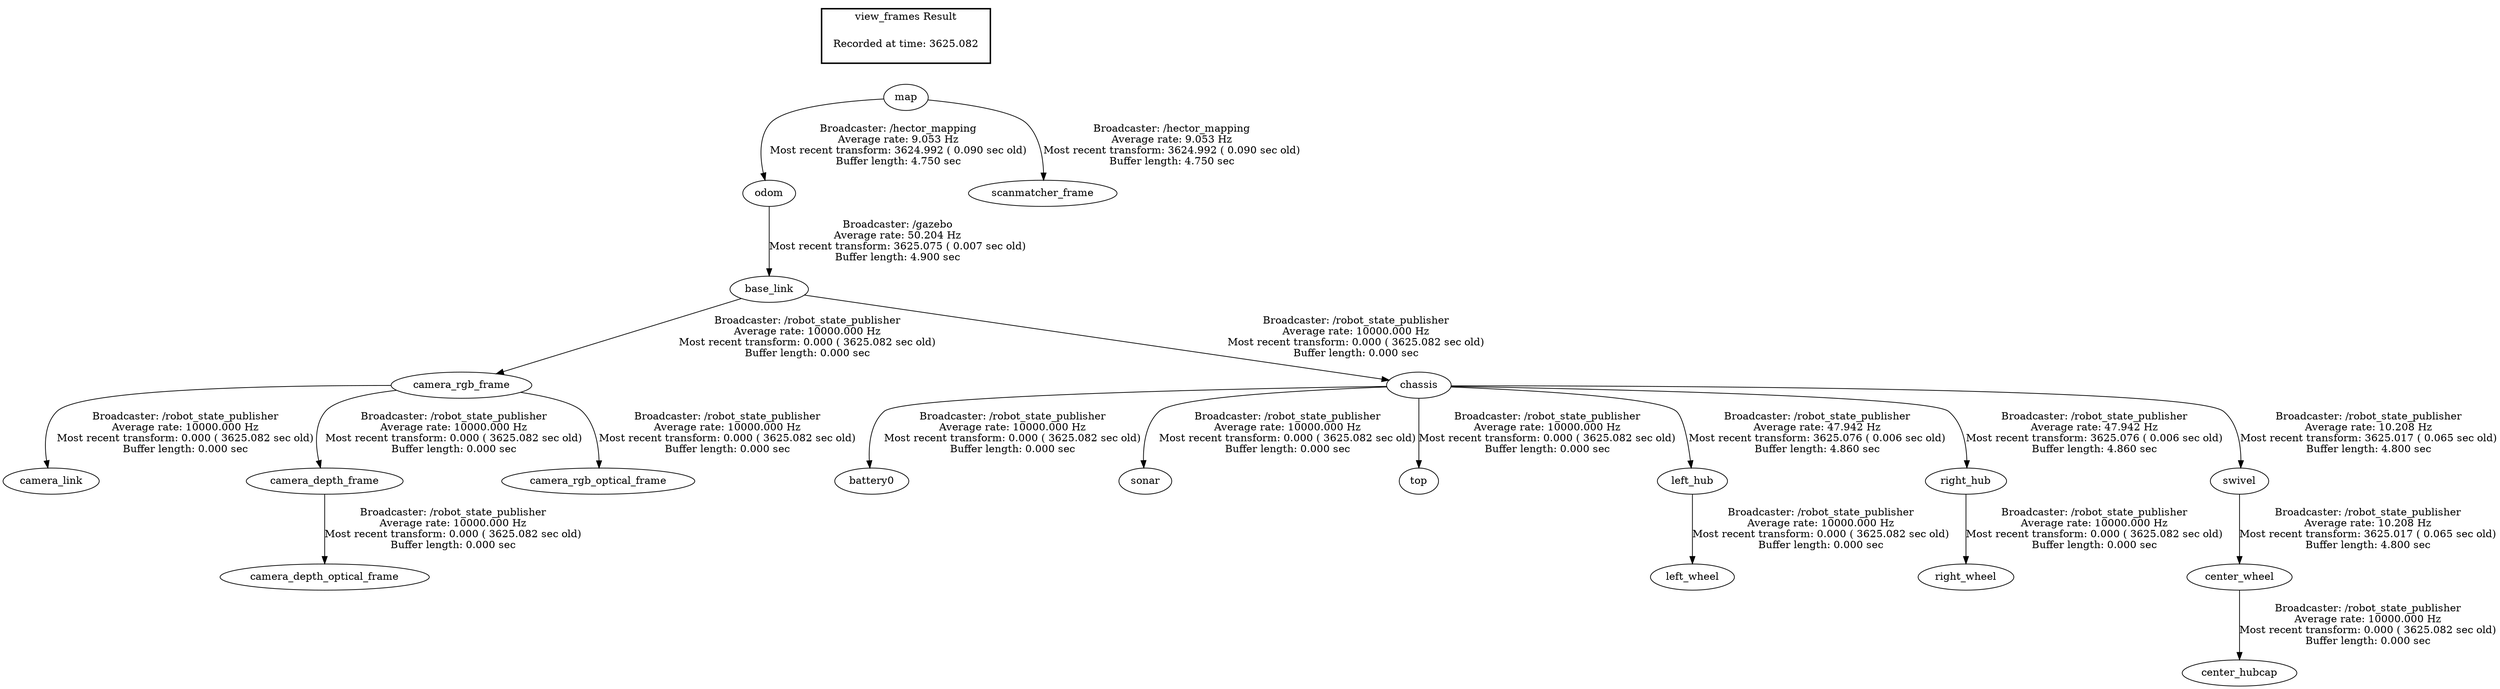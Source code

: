 digraph G {
"odom" -> "base_link"[label="Broadcaster: /gazebo\nAverage rate: 50.204 Hz\nMost recent transform: 3625.075 ( 0.007 sec old)\nBuffer length: 4.900 sec\n"];
"map" -> "odom"[label="Broadcaster: /hector_mapping\nAverage rate: 9.053 Hz\nMost recent transform: 3624.992 ( 0.090 sec old)\nBuffer length: 4.750 sec\n"];
"camera_rgb_frame" -> "camera_link"[label="Broadcaster: /robot_state_publisher\nAverage rate: 10000.000 Hz\nMost recent transform: 0.000 ( 3625.082 sec old)\nBuffer length: 0.000 sec\n"];
"base_link" -> "chassis"[label="Broadcaster: /robot_state_publisher\nAverage rate: 10000.000 Hz\nMost recent transform: 0.000 ( 3625.082 sec old)\nBuffer length: 0.000 sec\n"];
"camera_rgb_frame" -> "camera_depth_frame"[label="Broadcaster: /robot_state_publisher\nAverage rate: 10000.000 Hz\nMost recent transform: 0.000 ( 3625.082 sec old)\nBuffer length: 0.000 sec\n"];
"base_link" -> "camera_rgb_frame"[label="Broadcaster: /robot_state_publisher\nAverage rate: 10000.000 Hz\nMost recent transform: 0.000 ( 3625.082 sec old)\nBuffer length: 0.000 sec\n"];
"camera_depth_frame" -> "camera_depth_optical_frame"[label="Broadcaster: /robot_state_publisher\nAverage rate: 10000.000 Hz\nMost recent transform: 0.000 ( 3625.082 sec old)\nBuffer length: 0.000 sec\n"];
"camera_rgb_frame" -> "camera_rgb_optical_frame"[label="Broadcaster: /robot_state_publisher\nAverage rate: 10000.000 Hz\nMost recent transform: 0.000 ( 3625.082 sec old)\nBuffer length: 0.000 sec\n"];
"chassis" -> "battery0"[label="Broadcaster: /robot_state_publisher\nAverage rate: 10000.000 Hz\nMost recent transform: 0.000 ( 3625.082 sec old)\nBuffer length: 0.000 sec\n"];
"chassis" -> "sonar"[label="Broadcaster: /robot_state_publisher\nAverage rate: 10000.000 Hz\nMost recent transform: 0.000 ( 3625.082 sec old)\nBuffer length: 0.000 sec\n"];
"chassis" -> "top"[label="Broadcaster: /robot_state_publisher\nAverage rate: 10000.000 Hz\nMost recent transform: 0.000 ( 3625.082 sec old)\nBuffer length: 0.000 sec\n"];
"left_hub" -> "left_wheel"[label="Broadcaster: /robot_state_publisher\nAverage rate: 10000.000 Hz\nMost recent transform: 0.000 ( 3625.082 sec old)\nBuffer length: 0.000 sec\n"];
"chassis" -> "left_hub"[label="Broadcaster: /robot_state_publisher\nAverage rate: 47.942 Hz\nMost recent transform: 3625.076 ( 0.006 sec old)\nBuffer length: 4.860 sec\n"];
"right_hub" -> "right_wheel"[label="Broadcaster: /robot_state_publisher\nAverage rate: 10000.000 Hz\nMost recent transform: 0.000 ( 3625.082 sec old)\nBuffer length: 0.000 sec\n"];
"chassis" -> "right_hub"[label="Broadcaster: /robot_state_publisher\nAverage rate: 47.942 Hz\nMost recent transform: 3625.076 ( 0.006 sec old)\nBuffer length: 4.860 sec\n"];
"center_wheel" -> "center_hubcap"[label="Broadcaster: /robot_state_publisher\nAverage rate: 10000.000 Hz\nMost recent transform: 0.000 ( 3625.082 sec old)\nBuffer length: 0.000 sec\n"];
"swivel" -> "center_wheel"[label="Broadcaster: /robot_state_publisher\nAverage rate: 10.208 Hz\nMost recent transform: 3625.017 ( 0.065 sec old)\nBuffer length: 4.800 sec\n"];
"chassis" -> "swivel"[label="Broadcaster: /robot_state_publisher\nAverage rate: 10.208 Hz\nMost recent transform: 3625.017 ( 0.065 sec old)\nBuffer length: 4.800 sec\n"];
"map" -> "scanmatcher_frame"[label="Broadcaster: /hector_mapping\nAverage rate: 9.053 Hz\nMost recent transform: 3624.992 ( 0.090 sec old)\nBuffer length: 4.750 sec\n"];
edge [style=invis];
 subgraph cluster_legend { style=bold; color=black; label ="view_frames Result";
"Recorded at time: 3625.082"[ shape=plaintext ] ;
 }->"map";
}